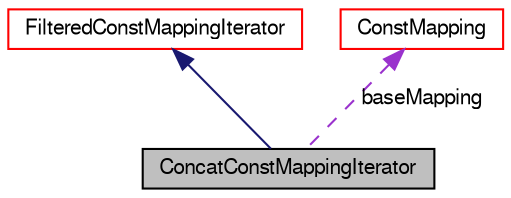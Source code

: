 digraph G
{
  edge [fontname="FreeSans",fontsize="10",labelfontname="FreeSans",labelfontsize="10"];
  node [fontname="FreeSans",fontsize="10",shape=record];
  Node1 [label="ConcatConstMappingIterator",height=0.2,width=0.4,color="black", fillcolor="grey75", style="filled" fontcolor="black"];
  Node2 -> Node1 [dir=back,color="midnightblue",fontsize="10",style="solid",fontname="FreeSans"];
  Node2 [label="FilteredConstMappingIterator",height=0.2,width=0.4,color="red", fillcolor="white", style="filled",URL="$a00021.html"];
  Node3 -> Node1 [dir=back,color="darkorchid3",fontsize="10",style="dashed",label="baseMapping",fontname="FreeSans"];
  Node3 [label="ConstMapping",height=0.2,width=0.4,color="red", fillcolor="white", style="filled",URL="$a00055.html",tooltip="Represents a not changeable mapping (mathematical function) from domain with at least..."];
}
